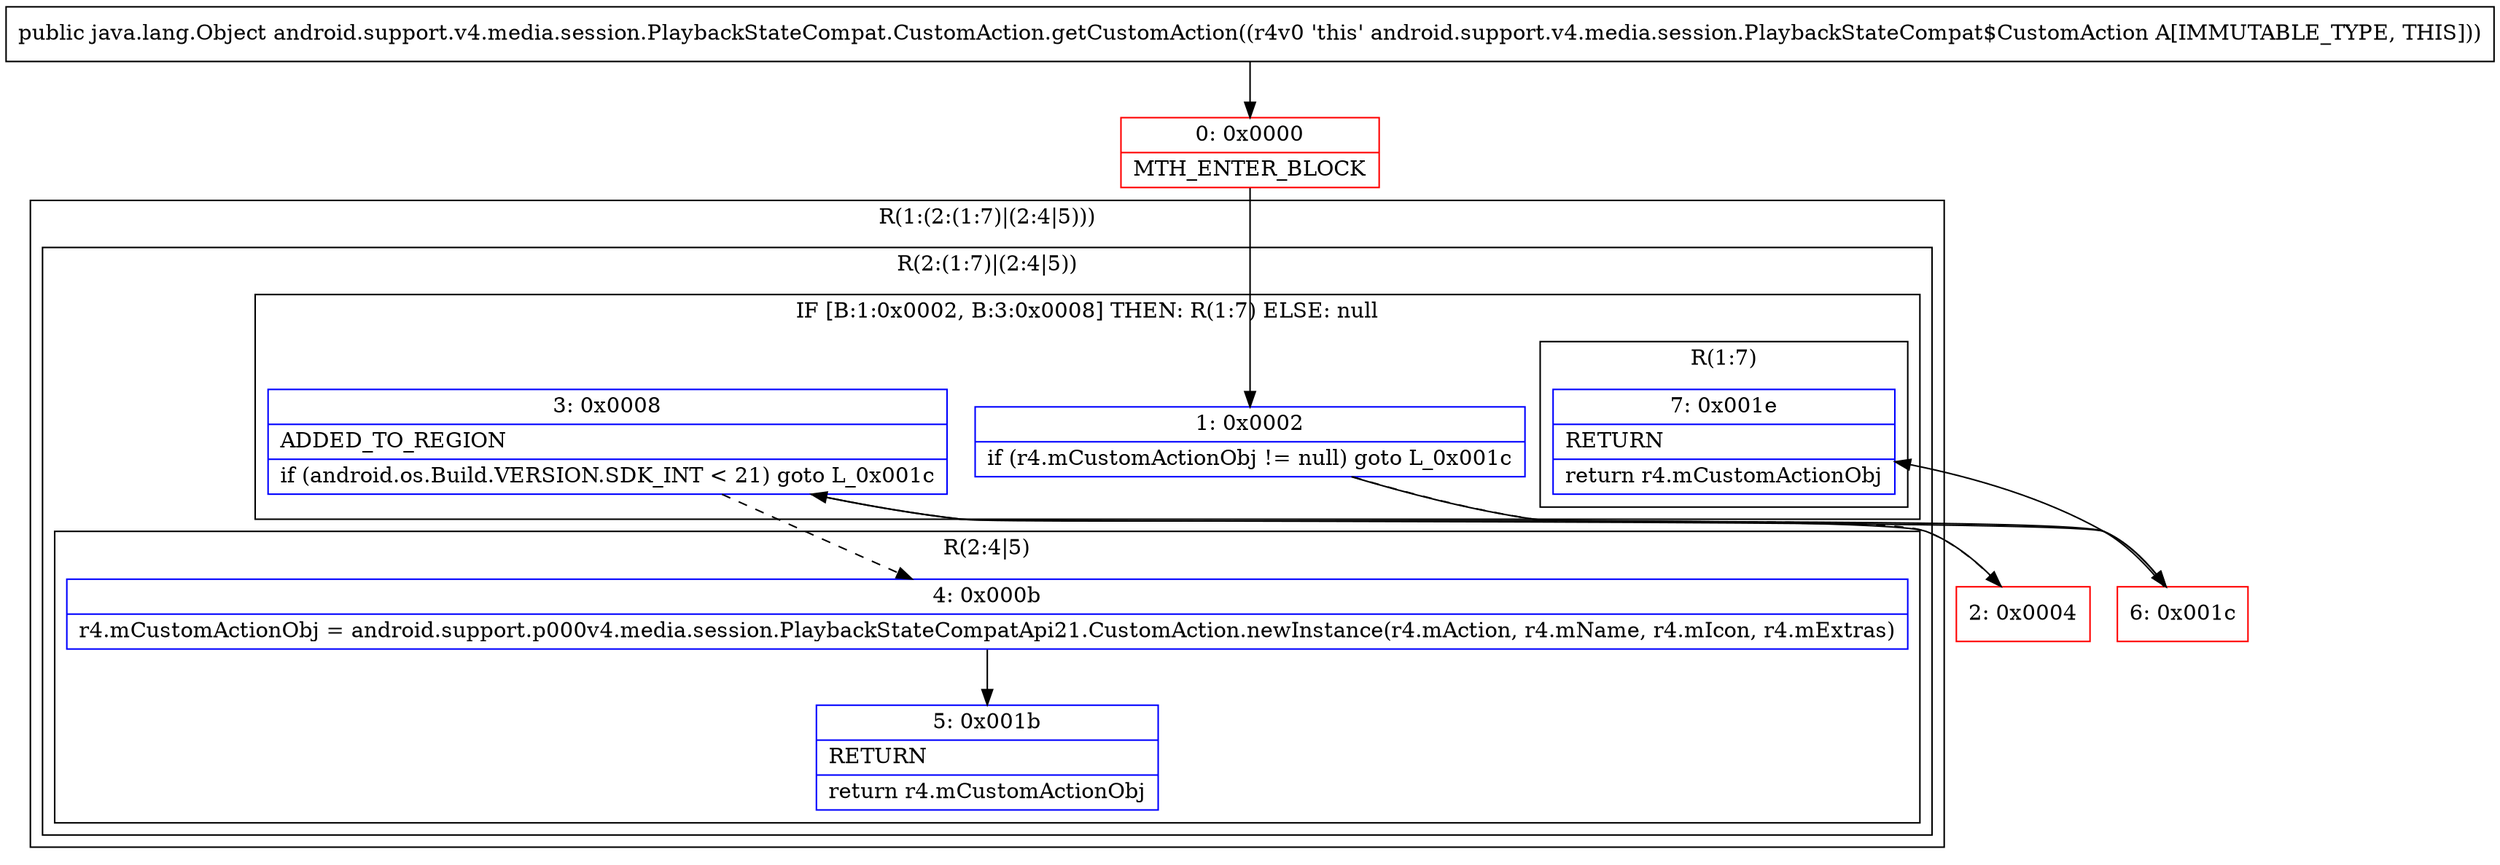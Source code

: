 digraph "CFG forandroid.support.v4.media.session.PlaybackStateCompat.CustomAction.getCustomAction()Ljava\/lang\/Object;" {
subgraph cluster_Region_2082069117 {
label = "R(1:(2:(1:7)|(2:4|5)))";
node [shape=record,color=blue];
subgraph cluster_Region_427457962 {
label = "R(2:(1:7)|(2:4|5))";
node [shape=record,color=blue];
subgraph cluster_IfRegion_879421234 {
label = "IF [B:1:0x0002, B:3:0x0008] THEN: R(1:7) ELSE: null";
node [shape=record,color=blue];
Node_1 [shape=record,label="{1\:\ 0x0002|if (r4.mCustomActionObj != null) goto L_0x001c\l}"];
Node_3 [shape=record,label="{3\:\ 0x0008|ADDED_TO_REGION\l|if (android.os.Build.VERSION.SDK_INT \< 21) goto L_0x001c\l}"];
subgraph cluster_Region_112185643 {
label = "R(1:7)";
node [shape=record,color=blue];
Node_7 [shape=record,label="{7\:\ 0x001e|RETURN\l|return r4.mCustomActionObj\l}"];
}
}
subgraph cluster_Region_886516145 {
label = "R(2:4|5)";
node [shape=record,color=blue];
Node_4 [shape=record,label="{4\:\ 0x000b|r4.mCustomActionObj = android.support.p000v4.media.session.PlaybackStateCompatApi21.CustomAction.newInstance(r4.mAction, r4.mName, r4.mIcon, r4.mExtras)\l}"];
Node_5 [shape=record,label="{5\:\ 0x001b|RETURN\l|return r4.mCustomActionObj\l}"];
}
}
}
Node_0 [shape=record,color=red,label="{0\:\ 0x0000|MTH_ENTER_BLOCK\l}"];
Node_2 [shape=record,color=red,label="{2\:\ 0x0004}"];
Node_6 [shape=record,color=red,label="{6\:\ 0x001c}"];
MethodNode[shape=record,label="{public java.lang.Object android.support.v4.media.session.PlaybackStateCompat.CustomAction.getCustomAction((r4v0 'this' android.support.v4.media.session.PlaybackStateCompat$CustomAction A[IMMUTABLE_TYPE, THIS])) }"];
MethodNode -> Node_0;
Node_1 -> Node_2[style=dashed];
Node_1 -> Node_6;
Node_3 -> Node_4[style=dashed];
Node_3 -> Node_6;
Node_4 -> Node_5;
Node_0 -> Node_1;
Node_2 -> Node_3;
Node_6 -> Node_7;
}

